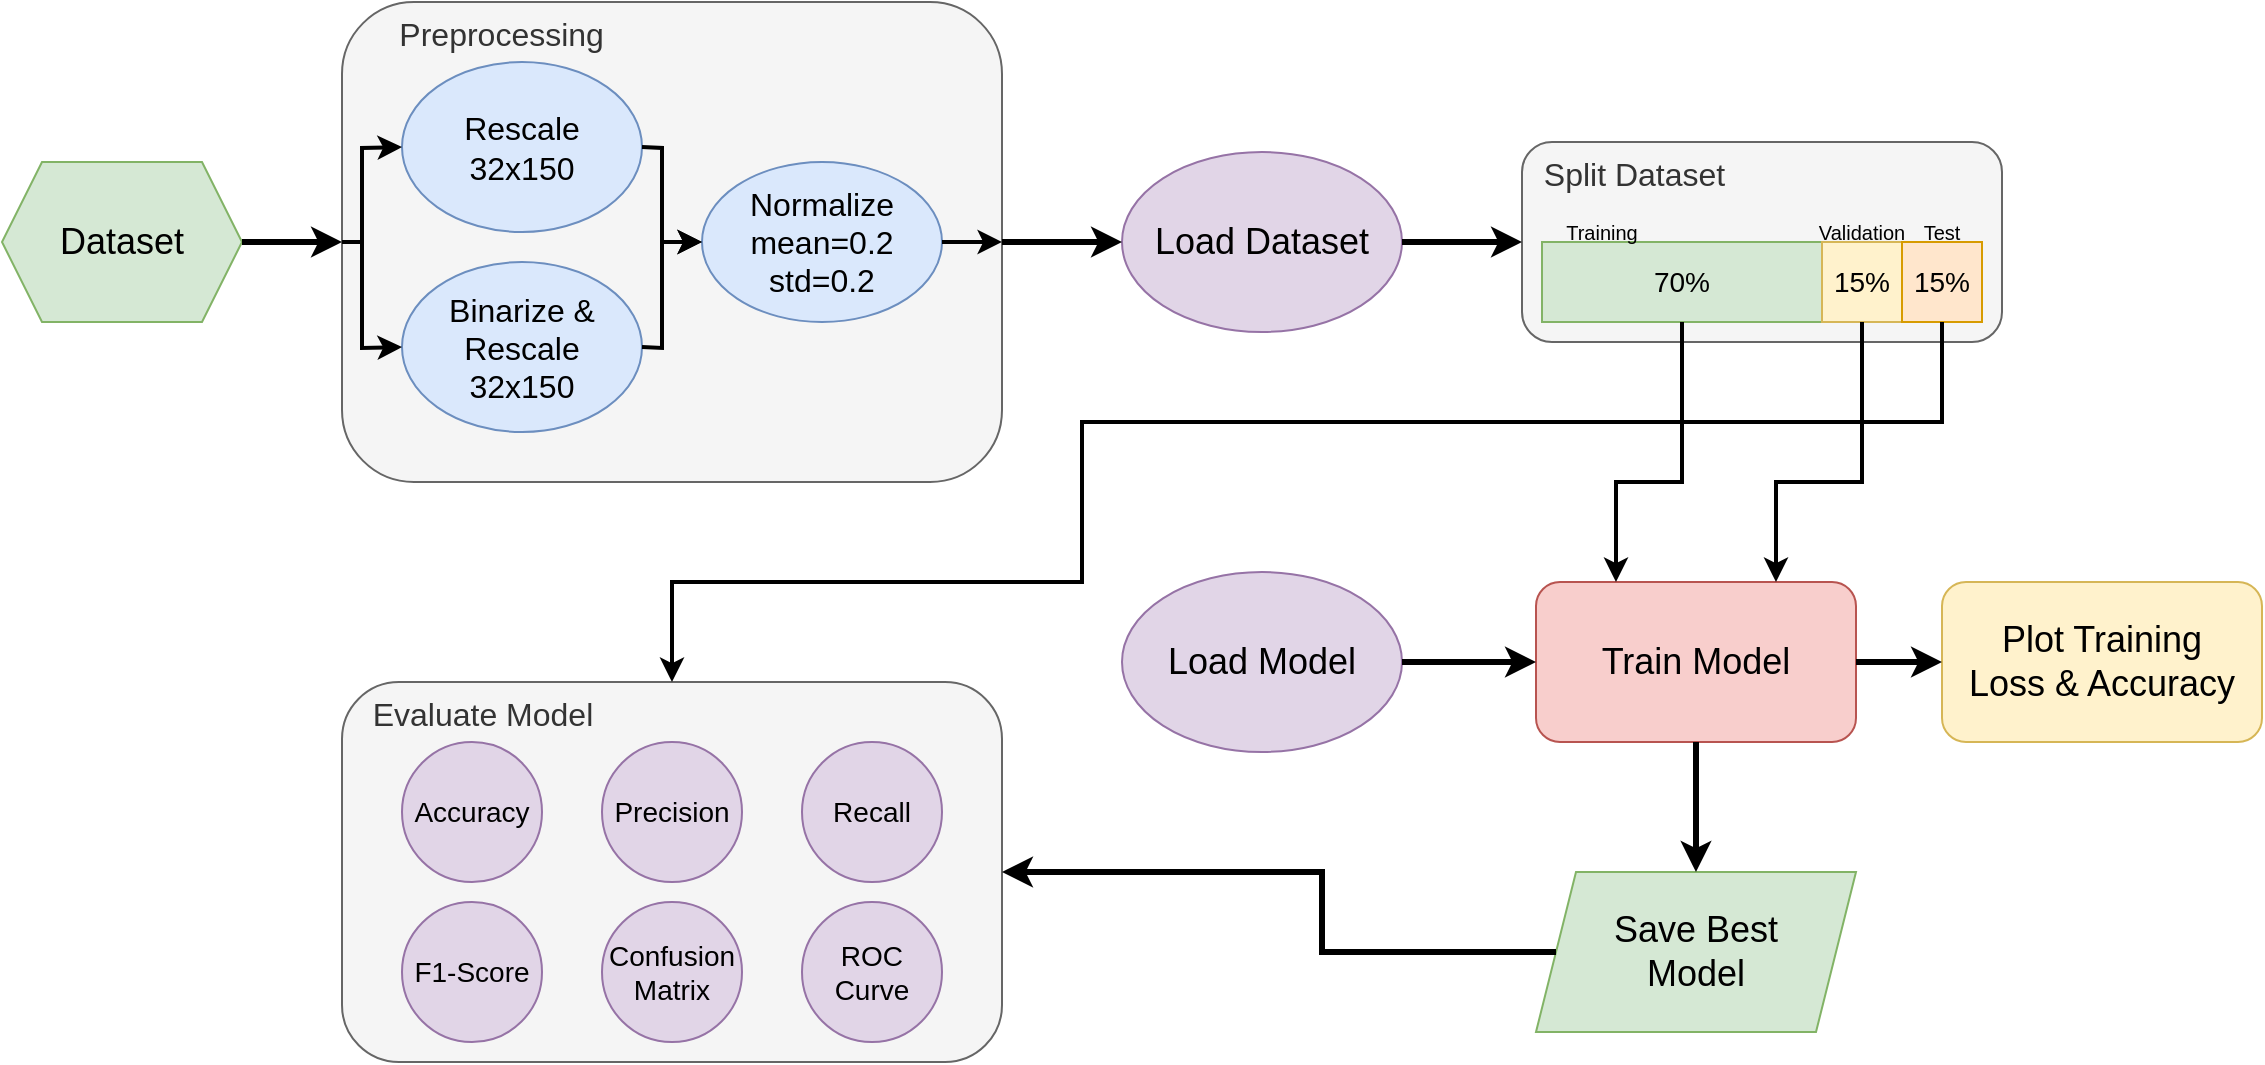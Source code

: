 <mxfile version="24.2.8" type="device">
  <diagram name="Pagina-1" id="tVM9FFdeqambxCKcERLd">
    <mxGraphModel dx="2876" dy="1066" grid="1" gridSize="10" guides="1" tooltips="1" connect="1" arrows="1" fold="1" page="1" pageScale="1" pageWidth="827" pageHeight="1169" math="0" shadow="0">
      <root>
        <mxCell id="0" />
        <mxCell id="1" parent="0" />
        <mxCell id="KEl-r9nibhDkUgPk2lWO-1" value="&amp;nbsp; &amp;nbsp; &amp;nbsp; Preprocessing" style="rounded=1;whiteSpace=wrap;html=1;verticalAlign=top;align=left;fontSize=16;fillColor=#f5f5f5;fontColor=#333333;strokeColor=#666666;" parent="1" vertex="1">
          <mxGeometry x="70" y="110" width="330" height="240" as="geometry" />
        </mxCell>
        <mxCell id="KEl-r9nibhDkUgPk2lWO-3" value="Dataset" style="shape=hexagon;perimeter=hexagonPerimeter2;whiteSpace=wrap;html=1;fixedSize=1;fontSize=18;fillColor=#d5e8d4;strokeColor=#82b366;" parent="1" vertex="1">
          <mxGeometry x="-100" y="190" width="120" height="80" as="geometry" />
        </mxCell>
        <mxCell id="KEl-r9nibhDkUgPk2lWO-4" value="" style="endArrow=classic;html=1;rounded=0;entryX=0;entryY=0.5;entryDx=0;entryDy=0;exitX=1;exitY=0.5;exitDx=0;exitDy=0;strokeWidth=3;" parent="1" source="KEl-r9nibhDkUgPk2lWO-3" target="KEl-r9nibhDkUgPk2lWO-1" edge="1">
          <mxGeometry width="50" height="50" relative="1" as="geometry">
            <mxPoint x="-20" y="450" as="sourcePoint" />
            <mxPoint x="30" y="400" as="targetPoint" />
          </mxGeometry>
        </mxCell>
        <mxCell id="KEl-r9nibhDkUgPk2lWO-6" value="Normalize&lt;div style=&quot;font-size: 16px;&quot;&gt;mean=0.2&lt;/div&gt;&lt;div style=&quot;font-size: 16px;&quot;&gt;std=0.2&lt;/div&gt;" style="ellipse;whiteSpace=wrap;html=1;fontSize=16;fillColor=#dae8fc;strokeColor=#6c8ebf;" parent="1" vertex="1">
          <mxGeometry x="250" y="190" width="120" height="80" as="geometry" />
        </mxCell>
        <mxCell id="KEl-r9nibhDkUgPk2lWO-11" value="Load Dataset" style="ellipse;whiteSpace=wrap;html=1;fillColor=#e1d5e7;strokeColor=#9673a6;fontSize=18;" parent="1" vertex="1">
          <mxGeometry x="460" y="185" width="140" height="90" as="geometry" />
        </mxCell>
        <mxCell id="KEl-r9nibhDkUgPk2lWO-12" value="" style="endArrow=classic;html=1;rounded=0;exitX=1;exitY=0.5;exitDx=0;exitDy=0;entryX=0;entryY=0.5;entryDx=0;entryDy=0;strokeWidth=3;" parent="1" source="KEl-r9nibhDkUgPk2lWO-1" target="KEl-r9nibhDkUgPk2lWO-11" edge="1">
          <mxGeometry width="50" height="50" relative="1" as="geometry">
            <mxPoint x="390" y="400" as="sourcePoint" />
            <mxPoint x="440" y="350" as="targetPoint" />
          </mxGeometry>
        </mxCell>
        <mxCell id="KEl-r9nibhDkUgPk2lWO-13" value="&amp;nbsp; Split Dataset" style="rounded=1;whiteSpace=wrap;html=1;fillColor=#f5f5f5;fontColor=#333333;strokeColor=#666666;fontSize=16;verticalAlign=top;align=left;" parent="1" vertex="1">
          <mxGeometry x="660" y="180" width="240" height="100" as="geometry" />
        </mxCell>
        <mxCell id="KEl-r9nibhDkUgPk2lWO-15" value="" style="endArrow=classic;html=1;rounded=0;exitX=1;exitY=0.5;exitDx=0;exitDy=0;entryX=0;entryY=0.5;entryDx=0;entryDy=0;strokeWidth=3;" parent="1" source="KEl-r9nibhDkUgPk2lWO-11" target="KEl-r9nibhDkUgPk2lWO-13" edge="1">
          <mxGeometry width="50" height="50" relative="1" as="geometry">
            <mxPoint x="410" y="330" as="sourcePoint" />
            <mxPoint x="490" y="330" as="targetPoint" />
          </mxGeometry>
        </mxCell>
        <mxCell id="KEl-r9nibhDkUgPk2lWO-17" value="" style="rounded=0;whiteSpace=wrap;html=1;fillColor=#d5e8d4;strokeColor=#82b366;" parent="1" vertex="1">
          <mxGeometry x="670" y="230" width="140" height="40" as="geometry" />
        </mxCell>
        <mxCell id="KEl-r9nibhDkUgPk2lWO-18" value="" style="rounded=0;whiteSpace=wrap;html=1;fillColor=#fff2cc;strokeColor=#d6b656;" parent="1" vertex="1">
          <mxGeometry x="810" y="230" width="40" height="40" as="geometry" />
        </mxCell>
        <mxCell id="KEl-r9nibhDkUgPk2lWO-19" value="" style="rounded=0;whiteSpace=wrap;html=1;fillColor=#ffe6cc;strokeColor=#d79b00;" parent="1" vertex="1">
          <mxGeometry x="850" y="230" width="40" height="40" as="geometry" />
        </mxCell>
        <mxCell id="KEl-r9nibhDkUgPk2lWO-20" value="Training" style="text;html=1;align=center;verticalAlign=middle;whiteSpace=wrap;rounded=0;fontSize=10;" parent="1" vertex="1">
          <mxGeometry x="670" y="210" width="60" height="30" as="geometry" />
        </mxCell>
        <mxCell id="KEl-r9nibhDkUgPk2lWO-21" value="Validation" style="text;html=1;align=center;verticalAlign=middle;whiteSpace=wrap;rounded=0;fontSize=10;" parent="1" vertex="1">
          <mxGeometry x="800" y="210" width="60" height="30" as="geometry" />
        </mxCell>
        <mxCell id="KEl-r9nibhDkUgPk2lWO-22" value="Test" style="text;html=1;align=center;verticalAlign=middle;whiteSpace=wrap;rounded=0;fontSize=10;" parent="1" vertex="1">
          <mxGeometry x="840" y="210" width="60" height="30" as="geometry" />
        </mxCell>
        <mxCell id="KEl-r9nibhDkUgPk2lWO-23" value="70%" style="text;html=1;align=center;verticalAlign=middle;whiteSpace=wrap;rounded=0;fontSize=14;" parent="1" vertex="1">
          <mxGeometry x="710" y="235" width="60" height="30" as="geometry" />
        </mxCell>
        <mxCell id="KEl-r9nibhDkUgPk2lWO-24" value="15%" style="text;html=1;align=center;verticalAlign=middle;whiteSpace=wrap;rounded=0;fontSize=14;" parent="1" vertex="1">
          <mxGeometry x="800" y="235" width="60" height="30" as="geometry" />
        </mxCell>
        <mxCell id="KEl-r9nibhDkUgPk2lWO-25" value="15%" style="text;html=1;align=center;verticalAlign=middle;whiteSpace=wrap;rounded=0;fontSize=14;" parent="1" vertex="1">
          <mxGeometry x="840" y="235" width="60" height="30" as="geometry" />
        </mxCell>
        <mxCell id="KEl-r9nibhDkUgPk2lWO-26" value="Load Model" style="ellipse;whiteSpace=wrap;html=1;fillColor=#e1d5e7;strokeColor=#9673a6;fontSize=18;" parent="1" vertex="1">
          <mxGeometry x="460" y="395" width="140" height="90" as="geometry" />
        </mxCell>
        <mxCell id="KEl-r9nibhDkUgPk2lWO-29" value="Train Model" style="rounded=1;whiteSpace=wrap;html=1;fillColor=#f8cecc;strokeColor=#b85450;fontSize=18;" parent="1" vertex="1">
          <mxGeometry x="667" y="400" width="160" height="80" as="geometry" />
        </mxCell>
        <mxCell id="KEl-r9nibhDkUgPk2lWO-30" value="" style="endArrow=classic;html=1;rounded=0;exitX=0.5;exitY=1;exitDx=0;exitDy=0;strokeWidth=2;entryX=0.25;entryY=0;entryDx=0;entryDy=0;" parent="1" source="KEl-r9nibhDkUgPk2lWO-17" target="KEl-r9nibhDkUgPk2lWO-29" edge="1">
          <mxGeometry width="50" height="50" relative="1" as="geometry">
            <mxPoint x="420" y="590" as="sourcePoint" />
            <mxPoint x="500" y="560" as="targetPoint" />
            <Array as="points">
              <mxPoint x="740" y="350" />
              <mxPoint x="707" y="350" />
            </Array>
          </mxGeometry>
        </mxCell>
        <mxCell id="KEl-r9nibhDkUgPk2lWO-31" value="" style="endArrow=classic;html=1;rounded=0;exitX=0.5;exitY=1;exitDx=0;exitDy=0;strokeWidth=2;entryX=0.75;entryY=0;entryDx=0;entryDy=0;" parent="1" source="KEl-r9nibhDkUgPk2lWO-18" target="KEl-r9nibhDkUgPk2lWO-29" edge="1">
          <mxGeometry width="50" height="50" relative="1" as="geometry">
            <mxPoint x="420" y="590" as="sourcePoint" />
            <mxPoint x="550" y="570" as="targetPoint" />
            <Array as="points">
              <mxPoint x="830" y="350" />
              <mxPoint x="787" y="350" />
            </Array>
          </mxGeometry>
        </mxCell>
        <mxCell id="KEl-r9nibhDkUgPk2lWO-32" value="" style="endArrow=classic;html=1;rounded=0;exitX=1;exitY=0.5;exitDx=0;exitDy=0;strokeWidth=3;entryX=0;entryY=0.5;entryDx=0;entryDy=0;" parent="1" source="KEl-r9nibhDkUgPk2lWO-26" target="KEl-r9nibhDkUgPk2lWO-29" edge="1">
          <mxGeometry width="50" height="50" relative="1" as="geometry">
            <mxPoint x="420" y="590" as="sourcePoint" />
            <mxPoint x="430" y="580" as="targetPoint" />
            <Array as="points">
              <mxPoint x="630" y="440" />
            </Array>
          </mxGeometry>
        </mxCell>
        <mxCell id="KEl-r9nibhDkUgPk2lWO-33" value="Save Best&lt;div style=&quot;font-size: 18px;&quot;&gt;Model&lt;/div&gt;" style="shape=parallelogram;perimeter=parallelogramPerimeter;whiteSpace=wrap;html=1;fixedSize=1;fillColor=#d5e8d4;strokeColor=#82b366;fontSize=18;" parent="1" vertex="1">
          <mxGeometry x="667" y="545" width="160" height="80" as="geometry" />
        </mxCell>
        <mxCell id="KEl-r9nibhDkUgPk2lWO-34" value="" style="endArrow=classic;html=1;rounded=0;exitX=0.5;exitY=1;exitDx=0;exitDy=0;entryX=0.5;entryY=0;entryDx=0;entryDy=0;strokeWidth=3;" parent="1" source="KEl-r9nibhDkUgPk2lWO-29" target="KEl-r9nibhDkUgPk2lWO-33" edge="1">
          <mxGeometry width="50" height="50" relative="1" as="geometry">
            <mxPoint x="320" y="720" as="sourcePoint" />
            <mxPoint x="370" y="670" as="targetPoint" />
          </mxGeometry>
        </mxCell>
        <mxCell id="KEl-r9nibhDkUgPk2lWO-35" value="Plot Training&lt;div style=&quot;font-size: 18px;&quot;&gt;Loss &amp;amp; Accuracy&lt;/div&gt;" style="rounded=1;whiteSpace=wrap;html=1;fillColor=#fff2cc;strokeColor=#d6b656;fontSize=18;" parent="1" vertex="1">
          <mxGeometry x="870" y="400" width="160" height="80" as="geometry" />
        </mxCell>
        <mxCell id="KEl-r9nibhDkUgPk2lWO-36" value="" style="endArrow=classic;html=1;rounded=0;exitX=1;exitY=0.5;exitDx=0;exitDy=0;entryX=0;entryY=0.5;entryDx=0;entryDy=0;strokeWidth=3;" parent="1" source="KEl-r9nibhDkUgPk2lWO-29" target="KEl-r9nibhDkUgPk2lWO-35" edge="1">
          <mxGeometry width="50" height="50" relative="1" as="geometry">
            <mxPoint x="500" y="640" as="sourcePoint" />
            <mxPoint x="550" y="590" as="targetPoint" />
          </mxGeometry>
        </mxCell>
        <mxCell id="KEl-r9nibhDkUgPk2lWO-37" value="&amp;nbsp; &amp;nbsp;Evaluate Model" style="rounded=1;whiteSpace=wrap;html=1;verticalAlign=top;align=left;fontSize=16;fillColor=#f5f5f5;fontColor=#333333;strokeColor=#666666;" parent="1" vertex="1">
          <mxGeometry x="70" y="450" width="330" height="190" as="geometry" />
        </mxCell>
        <mxCell id="KEl-r9nibhDkUgPk2lWO-38" value="Accuracy" style="ellipse;whiteSpace=wrap;html=1;aspect=fixed;fillColor=#e1d5e7;strokeColor=#9673a6;fontSize=14;" parent="1" vertex="1">
          <mxGeometry x="100" y="480" width="70" height="70" as="geometry" />
        </mxCell>
        <mxCell id="KEl-r9nibhDkUgPk2lWO-39" value="Precision" style="ellipse;whiteSpace=wrap;html=1;aspect=fixed;fillColor=#e1d5e7;strokeColor=#9673a6;fontSize=14;" parent="1" vertex="1">
          <mxGeometry x="200" y="480" width="70" height="70" as="geometry" />
        </mxCell>
        <mxCell id="KEl-r9nibhDkUgPk2lWO-40" value="Recall" style="ellipse;whiteSpace=wrap;html=1;aspect=fixed;fillColor=#e1d5e7;strokeColor=#9673a6;fontSize=14;" parent="1" vertex="1">
          <mxGeometry x="300" y="480" width="70" height="70" as="geometry" />
        </mxCell>
        <mxCell id="KEl-r9nibhDkUgPk2lWO-41" value="F1-Score" style="ellipse;whiteSpace=wrap;html=1;aspect=fixed;fillColor=#e1d5e7;strokeColor=#9673a6;fontSize=14;" parent="1" vertex="1">
          <mxGeometry x="100" y="560" width="70" height="70" as="geometry" />
        </mxCell>
        <mxCell id="KEl-r9nibhDkUgPk2lWO-42" value="Confusion&lt;div&gt;Matrix&lt;/div&gt;" style="ellipse;whiteSpace=wrap;html=1;aspect=fixed;fillColor=#e1d5e7;strokeColor=#9673a6;fontSize=14;" parent="1" vertex="1">
          <mxGeometry x="200" y="560" width="70" height="70" as="geometry" />
        </mxCell>
        <mxCell id="KEl-r9nibhDkUgPk2lWO-43" value="ROC&lt;div&gt;Curve&lt;/div&gt;" style="ellipse;whiteSpace=wrap;html=1;aspect=fixed;fillColor=#e1d5e7;strokeColor=#9673a6;fontSize=14;" parent="1" vertex="1">
          <mxGeometry x="300" y="560" width="70" height="70" as="geometry" />
        </mxCell>
        <mxCell id="KEl-r9nibhDkUgPk2lWO-44" value="" style="endArrow=classic;html=1;rounded=0;exitX=0;exitY=0.5;exitDx=0;exitDy=0;entryX=1;entryY=0.5;entryDx=0;entryDy=0;strokeWidth=3;" parent="1" source="KEl-r9nibhDkUgPk2lWO-33" target="KEl-r9nibhDkUgPk2lWO-37" edge="1">
          <mxGeometry width="50" height="50" relative="1" as="geometry">
            <mxPoint x="410" y="1000" as="sourcePoint" />
            <mxPoint x="460" y="950" as="targetPoint" />
            <Array as="points">
              <mxPoint x="560" y="585" />
              <mxPoint x="560" y="545" />
            </Array>
          </mxGeometry>
        </mxCell>
        <mxCell id="KEl-r9nibhDkUgPk2lWO-45" value="" style="endArrow=classic;html=1;rounded=0;entryX=0.5;entryY=0;entryDx=0;entryDy=0;exitX=0.5;exitY=1;exitDx=0;exitDy=0;strokeWidth=2;" parent="1" source="KEl-r9nibhDkUgPk2lWO-19" target="KEl-r9nibhDkUgPk2lWO-37" edge="1">
          <mxGeometry width="50" height="50" relative="1" as="geometry">
            <mxPoint x="440" y="750" as="sourcePoint" />
            <mxPoint x="490" y="700" as="targetPoint" />
            <Array as="points">
              <mxPoint x="870" y="320" />
              <mxPoint x="660" y="320" />
              <mxPoint x="590" y="320" />
              <mxPoint x="440" y="320" />
              <mxPoint x="440" y="400" />
              <mxPoint x="235" y="400" />
            </Array>
          </mxGeometry>
        </mxCell>
        <mxCell id="7gyYzMsaPNINdJYTa8fV-2" value="Binarize &amp;amp;&lt;br&gt;Rescale&lt;div style=&quot;font-size: 16px;&quot;&gt;32x150&lt;/div&gt;" style="ellipse;whiteSpace=wrap;html=1;fontSize=16;fillColor=#dae8fc;strokeColor=#6c8ebf;" parent="1" vertex="1">
          <mxGeometry x="100" y="240" width="120" height="85" as="geometry" />
        </mxCell>
        <mxCell id="7gyYzMsaPNINdJYTa8fV-5" value="" style="endArrow=classic;html=1;rounded=0;exitX=1;exitY=0.5;exitDx=0;exitDy=0;entryX=1;entryY=0.5;entryDx=0;entryDy=0;strokeWidth=2;" parent="1" source="KEl-r9nibhDkUgPk2lWO-6" target="KEl-r9nibhDkUgPk2lWO-1" edge="1">
          <mxGeometry width="50" height="50" relative="1" as="geometry">
            <mxPoint x="290" y="270" as="sourcePoint" />
            <mxPoint x="340" y="220" as="targetPoint" />
          </mxGeometry>
        </mxCell>
        <mxCell id="KdMWfBK02SGxzwWnCHMf-2" value="Rescale&lt;div style=&quot;font-size: 16px;&quot;&gt;32x150&lt;/div&gt;" style="ellipse;whiteSpace=wrap;html=1;fontSize=16;fillColor=#dae8fc;strokeColor=#6c8ebf;" vertex="1" parent="1">
          <mxGeometry x="100" y="140" width="120" height="85" as="geometry" />
        </mxCell>
        <mxCell id="KdMWfBK02SGxzwWnCHMf-3" value="" style="endArrow=classic;html=1;rounded=0;exitX=0;exitY=0.5;exitDx=0;exitDy=0;entryX=0;entryY=0.5;entryDx=0;entryDy=0;strokeWidth=2;" edge="1" parent="1" source="KEl-r9nibhDkUgPk2lWO-1" target="KdMWfBK02SGxzwWnCHMf-2">
          <mxGeometry width="50" height="50" relative="1" as="geometry">
            <mxPoint x="140" y="310" as="sourcePoint" />
            <mxPoint x="190" y="260" as="targetPoint" />
            <Array as="points">
              <mxPoint x="80" y="230" />
              <mxPoint x="80" y="183" />
            </Array>
          </mxGeometry>
        </mxCell>
        <mxCell id="KdMWfBK02SGxzwWnCHMf-4" value="" style="endArrow=classic;html=1;rounded=0;exitX=0;exitY=0.5;exitDx=0;exitDy=0;entryX=0;entryY=0.5;entryDx=0;entryDy=0;strokeWidth=2;" edge="1" parent="1" source="KEl-r9nibhDkUgPk2lWO-1" target="7gyYzMsaPNINdJYTa8fV-2">
          <mxGeometry width="50" height="50" relative="1" as="geometry">
            <mxPoint x="80" y="250" as="sourcePoint" />
            <mxPoint x="110" y="203" as="targetPoint" />
            <Array as="points">
              <mxPoint x="80" y="230" />
              <mxPoint x="80" y="283" />
            </Array>
          </mxGeometry>
        </mxCell>
        <mxCell id="KdMWfBK02SGxzwWnCHMf-6" value="" style="endArrow=classic;html=1;rounded=0;entryX=0;entryY=0.5;entryDx=0;entryDy=0;exitX=1;exitY=0.5;exitDx=0;exitDy=0;strokeWidth=2;" edge="1" parent="1" source="7gyYzMsaPNINdJYTa8fV-2" target="KEl-r9nibhDkUgPk2lWO-6">
          <mxGeometry width="50" height="50" relative="1" as="geometry">
            <mxPoint x="30" y="240" as="sourcePoint" />
            <mxPoint x="80" y="240" as="targetPoint" />
            <Array as="points">
              <mxPoint x="230" y="283" />
              <mxPoint x="230" y="230" />
            </Array>
          </mxGeometry>
        </mxCell>
        <mxCell id="KdMWfBK02SGxzwWnCHMf-7" value="" style="endArrow=classic;html=1;rounded=0;entryX=0;entryY=0.5;entryDx=0;entryDy=0;exitX=1;exitY=0.5;exitDx=0;exitDy=0;strokeWidth=2;" edge="1" parent="1" source="KdMWfBK02SGxzwWnCHMf-2" target="KEl-r9nibhDkUgPk2lWO-6">
          <mxGeometry width="50" height="50" relative="1" as="geometry">
            <mxPoint x="230" y="293" as="sourcePoint" />
            <mxPoint x="260" y="240" as="targetPoint" />
            <Array as="points">
              <mxPoint x="230" y="183" />
              <mxPoint x="230" y="230" />
            </Array>
          </mxGeometry>
        </mxCell>
      </root>
    </mxGraphModel>
  </diagram>
</mxfile>
